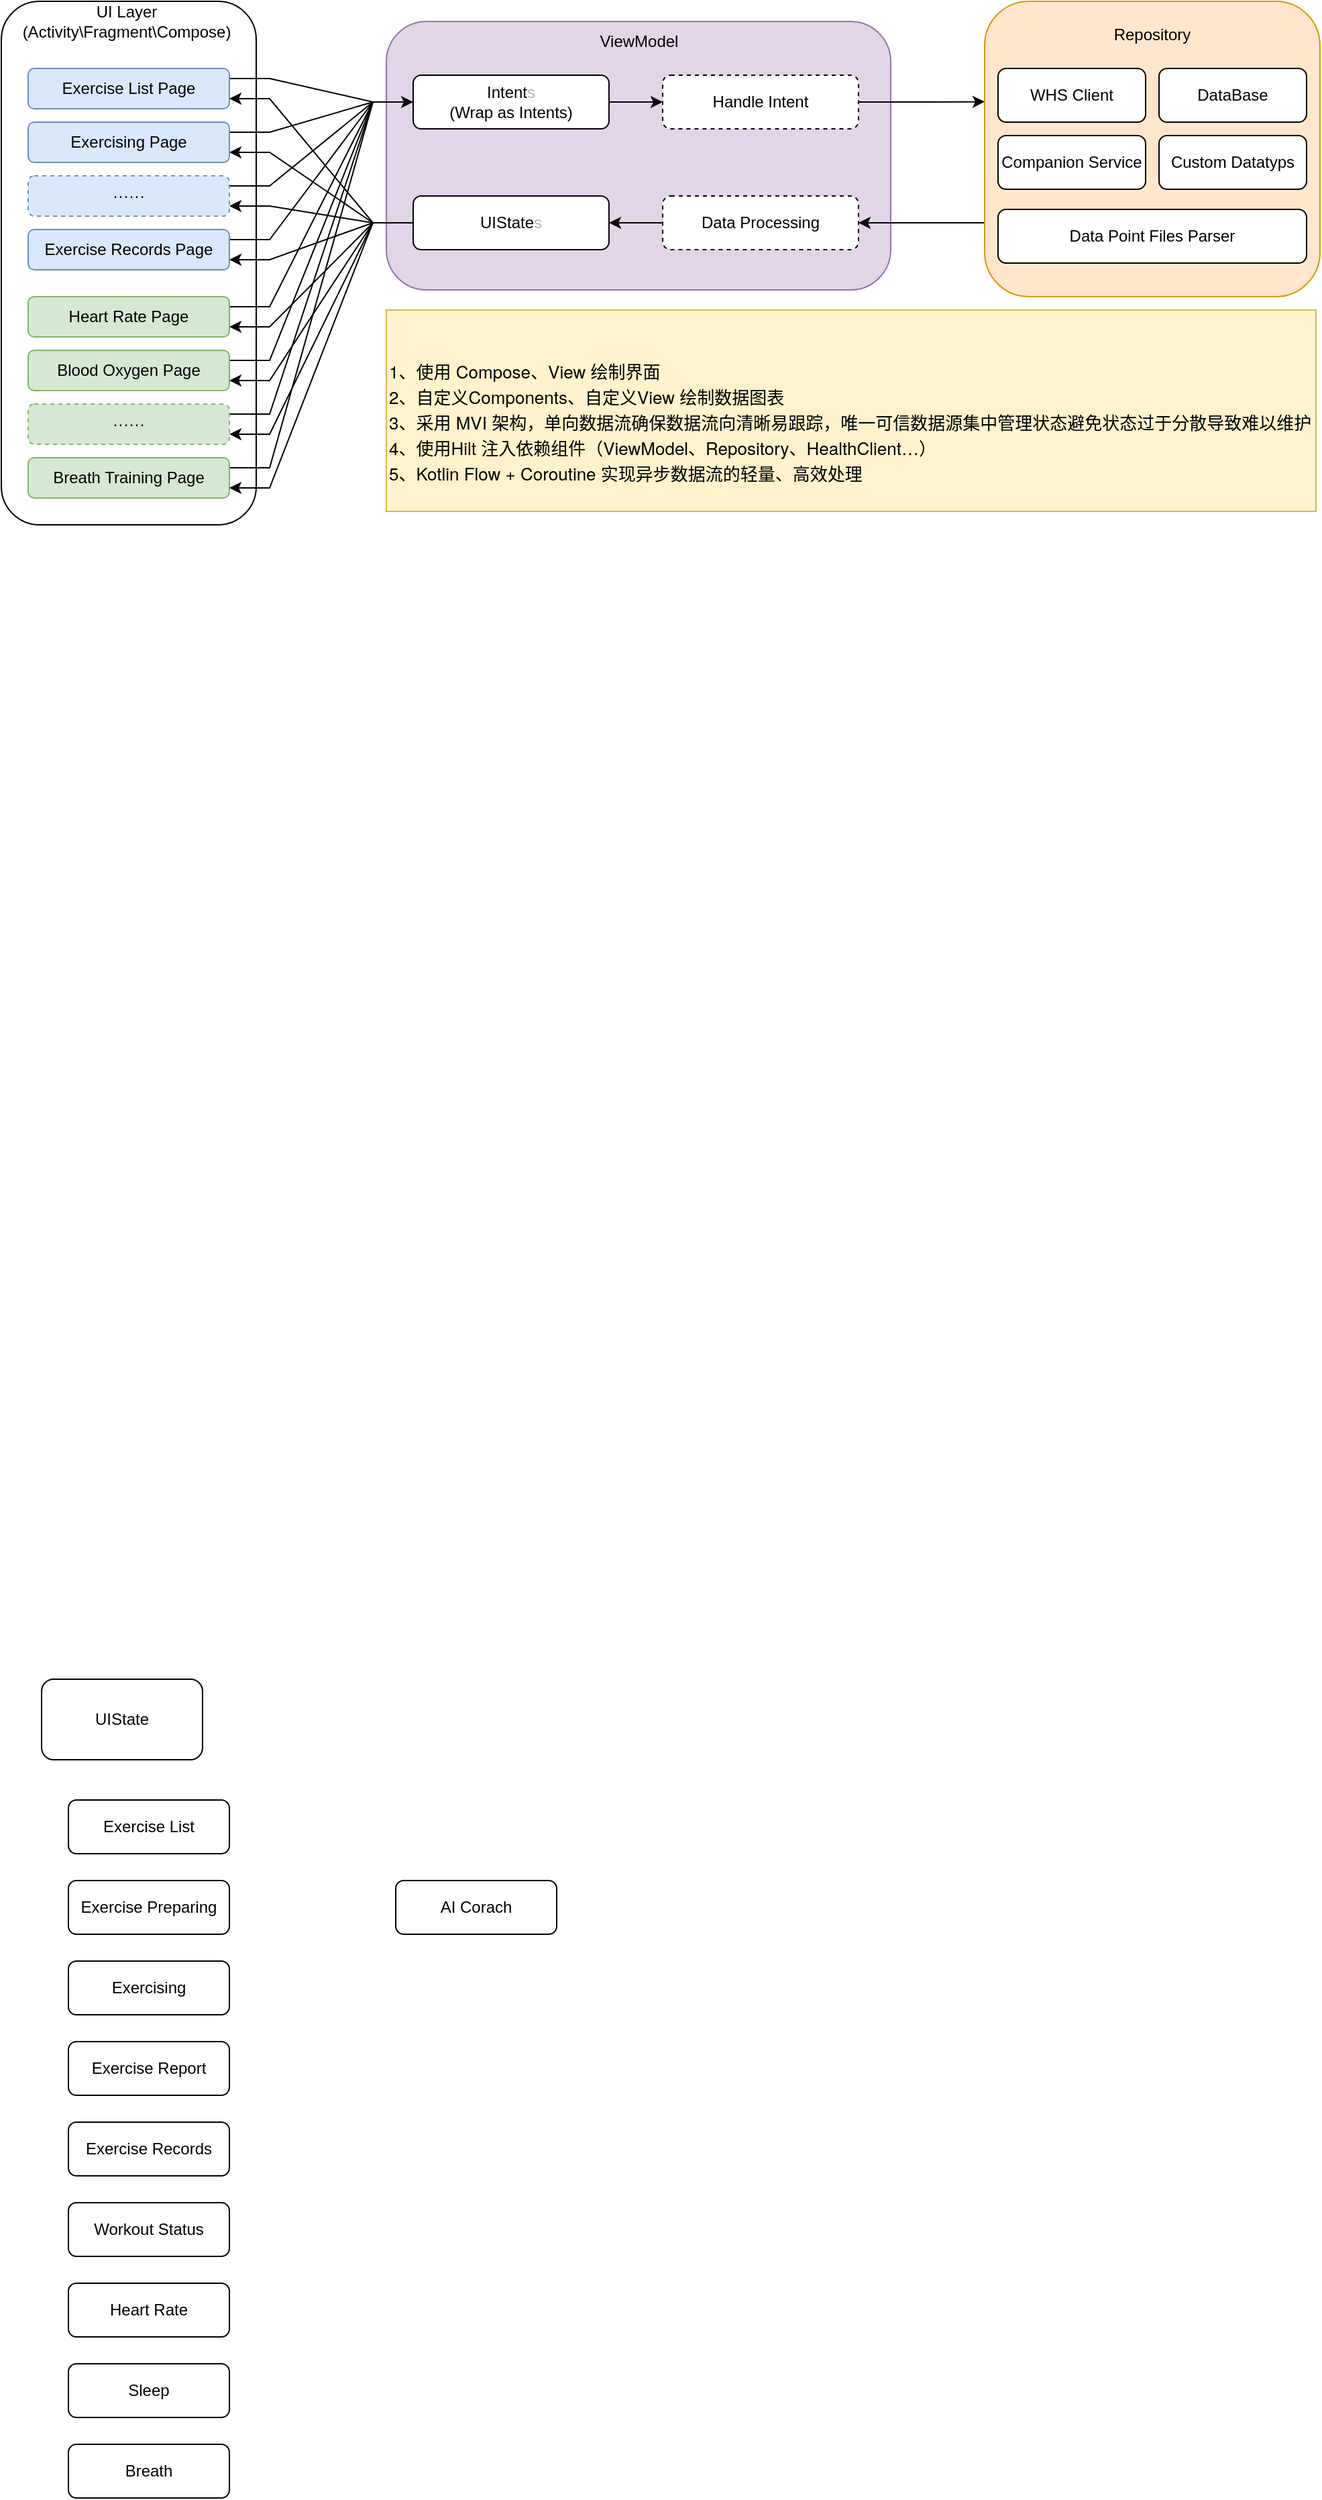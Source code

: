 <mxfile version="28.0.4">
  <diagram name="第 1 页" id="or1H6w1kSN3DtoS8Jrvq">
    <mxGraphModel dx="1410" dy="-378" grid="1" gridSize="10" guides="1" tooltips="1" connect="1" arrows="1" fold="1" page="1" pageScale="1" pageWidth="827" pageHeight="1169" math="0" shadow="0">
      <root>
        <mxCell id="0" />
        <mxCell id="1" parent="0" />
        <mxCell id="gVK-SHgWHHWxs3bkRkGg-60" value="" style="rounded=1;whiteSpace=wrap;html=1;fillColor=#e1d5e7;strokeColor=#9673a6;" vertex="1" parent="1">
          <mxGeometry x="387" y="1225" width="376" height="200" as="geometry" />
        </mxCell>
        <mxCell id="gVK-SHgWHHWxs3bkRkGg-6" value="" style="rounded=1;whiteSpace=wrap;html=1;" vertex="1" parent="1">
          <mxGeometry x="100" y="1210" width="190" height="390" as="geometry" />
        </mxCell>
        <mxCell id="gVK-SHgWHHWxs3bkRkGg-12" value="Exercise List" style="rounded=1;whiteSpace=wrap;html=1;" vertex="1" parent="1">
          <mxGeometry x="150" y="2550" width="120" height="40" as="geometry" />
        </mxCell>
        <mxCell id="gVK-SHgWHHWxs3bkRkGg-13" value="Exercise Preparing" style="rounded=1;whiteSpace=wrap;html=1;" vertex="1" parent="1">
          <mxGeometry x="150" y="2610" width="120" height="40" as="geometry" />
        </mxCell>
        <mxCell id="gVK-SHgWHHWxs3bkRkGg-14" value="Exercising" style="rounded=1;whiteSpace=wrap;html=1;" vertex="1" parent="1">
          <mxGeometry x="150" y="2670" width="120" height="40" as="geometry" />
        </mxCell>
        <mxCell id="gVK-SHgWHHWxs3bkRkGg-15" value="Exercise Report" style="rounded=1;whiteSpace=wrap;html=1;" vertex="1" parent="1">
          <mxGeometry x="150" y="2730" width="120" height="40" as="geometry" />
        </mxCell>
        <mxCell id="gVK-SHgWHHWxs3bkRkGg-16" value="Exercise Records" style="rounded=1;whiteSpace=wrap;html=1;" vertex="1" parent="1">
          <mxGeometry x="150" y="2790" width="120" height="40" as="geometry" />
        </mxCell>
        <mxCell id="gVK-SHgWHHWxs3bkRkGg-17" value="Heart Rate" style="rounded=1;whiteSpace=wrap;html=1;" vertex="1" parent="1">
          <mxGeometry x="150" y="2910" width="120" height="40" as="geometry" />
        </mxCell>
        <mxCell id="gVK-SHgWHHWxs3bkRkGg-18" value="Sleep" style="rounded=1;whiteSpace=wrap;html=1;" vertex="1" parent="1">
          <mxGeometry x="150" y="2970" width="120" height="40" as="geometry" />
        </mxCell>
        <mxCell id="gVK-SHgWHHWxs3bkRkGg-19" value="Workout Status" style="rounded=1;whiteSpace=wrap;html=1;" vertex="1" parent="1">
          <mxGeometry x="150" y="2850" width="120" height="40" as="geometry" />
        </mxCell>
        <mxCell id="gVK-SHgWHHWxs3bkRkGg-20" value="AI Corach" style="rounded=1;whiteSpace=wrap;html=1;" vertex="1" parent="1">
          <mxGeometry x="394" y="2610" width="120" height="40" as="geometry" />
        </mxCell>
        <mxCell id="gVK-SHgWHHWxs3bkRkGg-21" value="Breath" style="rounded=1;whiteSpace=wrap;html=1;" vertex="1" parent="1">
          <mxGeometry x="150" y="3030" width="120" height="40" as="geometry" />
        </mxCell>
        <mxCell id="gVK-SHgWHHWxs3bkRkGg-22" value="UI Layer&lt;div&gt;(Activity\Fragment\Compose)&lt;/div&gt;" style="text;html=1;align=center;verticalAlign=middle;whiteSpace=wrap;rounded=0;" vertex="1" parent="1">
          <mxGeometry x="111.25" y="1210" width="165" height="30" as="geometry" />
        </mxCell>
        <mxCell id="gVK-SHgWHHWxs3bkRkGg-32" style="rounded=0;orthogonalLoop=1;jettySize=auto;html=1;exitX=1;exitY=0.25;exitDx=0;exitDy=0;entryX=0;entryY=0.5;entryDx=0;entryDy=0;endArrow=none;endFill=0;edgeStyle=entityRelationEdgeStyle;" edge="1" parent="1" source="gVK-SHgWHHWxs3bkRkGg-23" target="gVK-SHgWHHWxs3bkRkGg-31">
          <mxGeometry relative="1" as="geometry" />
        </mxCell>
        <mxCell id="gVK-SHgWHHWxs3bkRkGg-23" value="Exercise List Page" style="rounded=1;whiteSpace=wrap;html=1;fillColor=#dae8fc;strokeColor=#6c8ebf;" vertex="1" parent="1">
          <mxGeometry x="120" y="1260" width="150" height="30" as="geometry" />
        </mxCell>
        <mxCell id="gVK-SHgWHHWxs3bkRkGg-33" style="rounded=0;orthogonalLoop=1;jettySize=auto;html=1;exitX=1;exitY=0.25;exitDx=0;exitDy=0;entryX=0;entryY=0.5;entryDx=0;entryDy=0;endArrow=none;endFill=0;edgeStyle=entityRelationEdgeStyle;" edge="1" parent="1" source="gVK-SHgWHHWxs3bkRkGg-24" target="gVK-SHgWHHWxs3bkRkGg-31">
          <mxGeometry relative="1" as="geometry" />
        </mxCell>
        <mxCell id="gVK-SHgWHHWxs3bkRkGg-24" value="Exercising Page" style="rounded=1;whiteSpace=wrap;html=1;fillColor=#dae8fc;strokeColor=#6c8ebf;" vertex="1" parent="1">
          <mxGeometry x="120" y="1300" width="150" height="30" as="geometry" />
        </mxCell>
        <mxCell id="gVK-SHgWHHWxs3bkRkGg-34" style="rounded=0;orthogonalLoop=1;jettySize=auto;html=1;exitX=1;exitY=0.25;exitDx=0;exitDy=0;entryX=0;entryY=0.5;entryDx=0;entryDy=0;endArrow=none;endFill=0;edgeStyle=entityRelationEdgeStyle;" edge="1" parent="1" source="gVK-SHgWHHWxs3bkRkGg-25" target="gVK-SHgWHHWxs3bkRkGg-31">
          <mxGeometry relative="1" as="geometry" />
        </mxCell>
        <mxCell id="gVK-SHgWHHWxs3bkRkGg-25" value="······" style="rounded=1;whiteSpace=wrap;html=1;fillColor=#dae8fc;strokeColor=#6c8ebf;dashed=1;" vertex="1" parent="1">
          <mxGeometry x="120" y="1340" width="150" height="30" as="geometry" />
        </mxCell>
        <mxCell id="gVK-SHgWHHWxs3bkRkGg-36" style="rounded=0;orthogonalLoop=1;jettySize=auto;html=1;exitX=1;exitY=0.25;exitDx=0;exitDy=0;entryX=0;entryY=0.5;entryDx=0;entryDy=0;endArrow=none;endFill=0;edgeStyle=entityRelationEdgeStyle;" edge="1" parent="1" source="gVK-SHgWHHWxs3bkRkGg-26" target="gVK-SHgWHHWxs3bkRkGg-31">
          <mxGeometry relative="1" as="geometry" />
        </mxCell>
        <mxCell id="gVK-SHgWHHWxs3bkRkGg-26" value="Heart Rate Page" style="rounded=1;whiteSpace=wrap;html=1;fillColor=#d5e8d4;strokeColor=#82b366;" vertex="1" parent="1">
          <mxGeometry x="120" y="1430" width="150" height="30" as="geometry" />
        </mxCell>
        <mxCell id="gVK-SHgWHHWxs3bkRkGg-37" style="rounded=0;orthogonalLoop=1;jettySize=auto;html=1;exitX=1;exitY=0.25;exitDx=0;exitDy=0;entryX=0;entryY=0.5;entryDx=0;entryDy=0;endArrow=none;endFill=0;edgeStyle=entityRelationEdgeStyle;" edge="1" parent="1" source="gVK-SHgWHHWxs3bkRkGg-27" target="gVK-SHgWHHWxs3bkRkGg-31">
          <mxGeometry relative="1" as="geometry" />
        </mxCell>
        <mxCell id="gVK-SHgWHHWxs3bkRkGg-27" value="Blood Oxygen Page" style="rounded=1;whiteSpace=wrap;html=1;fillColor=#d5e8d4;strokeColor=#82b366;" vertex="1" parent="1">
          <mxGeometry x="120" y="1470" width="150" height="30" as="geometry" />
        </mxCell>
        <mxCell id="gVK-SHgWHHWxs3bkRkGg-39" style="rounded=0;orthogonalLoop=1;jettySize=auto;html=1;exitX=1;exitY=0.25;exitDx=0;exitDy=0;entryX=0;entryY=0.5;entryDx=0;entryDy=0;endArrow=none;endFill=0;edgeStyle=entityRelationEdgeStyle;" edge="1" parent="1" source="gVK-SHgWHHWxs3bkRkGg-28" target="gVK-SHgWHHWxs3bkRkGg-31">
          <mxGeometry relative="1" as="geometry" />
        </mxCell>
        <mxCell id="gVK-SHgWHHWxs3bkRkGg-28" value="Breath Training Page" style="rounded=1;whiteSpace=wrap;html=1;fillColor=#d5e8d4;strokeColor=#82b366;" vertex="1" parent="1">
          <mxGeometry x="120" y="1550" width="150" height="30" as="geometry" />
        </mxCell>
        <mxCell id="gVK-SHgWHHWxs3bkRkGg-38" style="rounded=0;orthogonalLoop=1;jettySize=auto;html=1;exitX=1;exitY=0.25;exitDx=0;exitDy=0;entryX=0;entryY=0.5;entryDx=0;entryDy=0;endArrow=none;endFill=0;edgeStyle=entityRelationEdgeStyle;" edge="1" parent="1" source="gVK-SHgWHHWxs3bkRkGg-29" target="gVK-SHgWHHWxs3bkRkGg-31">
          <mxGeometry relative="1" as="geometry" />
        </mxCell>
        <mxCell id="gVK-SHgWHHWxs3bkRkGg-29" value="······" style="rounded=1;whiteSpace=wrap;html=1;fillColor=#d5e8d4;strokeColor=#82b366;dashed=1;" vertex="1" parent="1">
          <mxGeometry x="120" y="1510" width="150" height="30" as="geometry" />
        </mxCell>
        <mxCell id="gVK-SHgWHHWxs3bkRkGg-35" style="rounded=0;orthogonalLoop=1;jettySize=auto;html=1;exitX=1;exitY=0.25;exitDx=0;exitDy=0;entryX=0;entryY=0.5;entryDx=0;entryDy=0;endArrow=classic;endFill=1;edgeStyle=entityRelationEdgeStyle;" edge="1" parent="1" source="gVK-SHgWHHWxs3bkRkGg-30" target="gVK-SHgWHHWxs3bkRkGg-31">
          <mxGeometry relative="1" as="geometry" />
        </mxCell>
        <mxCell id="gVK-SHgWHHWxs3bkRkGg-30" value="Exercise Records Page" style="rounded=1;whiteSpace=wrap;html=1;fillColor=#dae8fc;strokeColor=#6c8ebf;" vertex="1" parent="1">
          <mxGeometry x="120" y="1380" width="150" height="30" as="geometry" />
        </mxCell>
        <mxCell id="gVK-SHgWHHWxs3bkRkGg-63" style="edgeStyle=orthogonalEdgeStyle;rounded=0;orthogonalLoop=1;jettySize=auto;html=1;entryX=0;entryY=0.5;entryDx=0;entryDy=0;" edge="1" parent="1" source="gVK-SHgWHHWxs3bkRkGg-31" target="gVK-SHgWHHWxs3bkRkGg-62">
          <mxGeometry relative="1" as="geometry" />
        </mxCell>
        <mxCell id="gVK-SHgWHHWxs3bkRkGg-31" value="Intent&lt;span style=&quot;color: rgb(179, 179, 179);&quot;&gt;s&lt;/span&gt;&lt;div&gt;(Wrap as Intents)&lt;/div&gt;" style="rounded=1;whiteSpace=wrap;html=1;" vertex="1" parent="1">
          <mxGeometry x="407" y="1265" width="146" height="40" as="geometry" />
        </mxCell>
        <mxCell id="gVK-SHgWHHWxs3bkRkGg-40" value="UIState" style="rounded=1;whiteSpace=wrap;html=1;" vertex="1" parent="1">
          <mxGeometry x="130" y="2460" width="120" height="60" as="geometry" />
        </mxCell>
        <mxCell id="gVK-SHgWHHWxs3bkRkGg-52" style="edgeStyle=entityRelationEdgeStyle;rounded=0;orthogonalLoop=1;jettySize=auto;html=1;exitX=0;exitY=0.5;exitDx=0;exitDy=0;entryX=1;entryY=0.75;entryDx=0;entryDy=0;" edge="1" parent="1" source="gVK-SHgWHHWxs3bkRkGg-51" target="gVK-SHgWHHWxs3bkRkGg-28">
          <mxGeometry relative="1" as="geometry" />
        </mxCell>
        <mxCell id="gVK-SHgWHHWxs3bkRkGg-53" style="edgeStyle=entityRelationEdgeStyle;rounded=0;orthogonalLoop=1;jettySize=auto;html=1;exitX=0;exitY=0.5;exitDx=0;exitDy=0;entryX=1;entryY=0.75;entryDx=0;entryDy=0;" edge="1" parent="1" source="gVK-SHgWHHWxs3bkRkGg-51" target="gVK-SHgWHHWxs3bkRkGg-29">
          <mxGeometry relative="1" as="geometry" />
        </mxCell>
        <mxCell id="gVK-SHgWHHWxs3bkRkGg-54" style="edgeStyle=entityRelationEdgeStyle;rounded=0;orthogonalLoop=1;jettySize=auto;html=1;exitX=0;exitY=0.5;exitDx=0;exitDy=0;entryX=1;entryY=0.75;entryDx=0;entryDy=0;" edge="1" parent="1" source="gVK-SHgWHHWxs3bkRkGg-51" target="gVK-SHgWHHWxs3bkRkGg-27">
          <mxGeometry relative="1" as="geometry" />
        </mxCell>
        <mxCell id="gVK-SHgWHHWxs3bkRkGg-55" style="edgeStyle=entityRelationEdgeStyle;rounded=0;orthogonalLoop=1;jettySize=auto;html=1;exitX=0;exitY=0.5;exitDx=0;exitDy=0;entryX=1;entryY=0.75;entryDx=0;entryDy=0;" edge="1" parent="1" source="gVK-SHgWHHWxs3bkRkGg-51" target="gVK-SHgWHHWxs3bkRkGg-26">
          <mxGeometry relative="1" as="geometry" />
        </mxCell>
        <mxCell id="gVK-SHgWHHWxs3bkRkGg-56" style="edgeStyle=entityRelationEdgeStyle;rounded=0;orthogonalLoop=1;jettySize=auto;html=1;exitX=0;exitY=0.5;exitDx=0;exitDy=0;entryX=1;entryY=0.75;entryDx=0;entryDy=0;" edge="1" parent="1" source="gVK-SHgWHHWxs3bkRkGg-51" target="gVK-SHgWHHWxs3bkRkGg-30">
          <mxGeometry relative="1" as="geometry" />
        </mxCell>
        <mxCell id="gVK-SHgWHHWxs3bkRkGg-57" style="edgeStyle=entityRelationEdgeStyle;rounded=0;orthogonalLoop=1;jettySize=auto;html=1;exitX=0;exitY=0.5;exitDx=0;exitDy=0;entryX=1;entryY=0.75;entryDx=0;entryDy=0;" edge="1" parent="1" source="gVK-SHgWHHWxs3bkRkGg-51" target="gVK-SHgWHHWxs3bkRkGg-25">
          <mxGeometry relative="1" as="geometry" />
        </mxCell>
        <mxCell id="gVK-SHgWHHWxs3bkRkGg-58" style="edgeStyle=entityRelationEdgeStyle;rounded=0;orthogonalLoop=1;jettySize=auto;html=1;exitX=0;exitY=0.5;exitDx=0;exitDy=0;entryX=1;entryY=0.75;entryDx=0;entryDy=0;" edge="1" parent="1" source="gVK-SHgWHHWxs3bkRkGg-51" target="gVK-SHgWHHWxs3bkRkGg-24">
          <mxGeometry relative="1" as="geometry" />
        </mxCell>
        <mxCell id="gVK-SHgWHHWxs3bkRkGg-59" style="edgeStyle=entityRelationEdgeStyle;rounded=0;orthogonalLoop=1;jettySize=auto;html=1;exitX=0;exitY=0.5;exitDx=0;exitDy=0;entryX=1;entryY=0.75;entryDx=0;entryDy=0;" edge="1" parent="1" source="gVK-SHgWHHWxs3bkRkGg-51" target="gVK-SHgWHHWxs3bkRkGg-23">
          <mxGeometry relative="1" as="geometry" />
        </mxCell>
        <mxCell id="gVK-SHgWHHWxs3bkRkGg-51" value="UIState&lt;span style=&quot;color: rgb(179, 179, 179);&quot;&gt;s&lt;/span&gt;" style="rounded=1;whiteSpace=wrap;html=1;" vertex="1" parent="1">
          <mxGeometry x="407" y="1355" width="146" height="40" as="geometry" />
        </mxCell>
        <mxCell id="gVK-SHgWHHWxs3bkRkGg-61" value="&lt;div&gt;ViewModel&lt;/div&gt;" style="text;html=1;align=center;verticalAlign=middle;whiteSpace=wrap;rounded=0;" vertex="1" parent="1">
          <mxGeometry x="492.5" y="1225" width="165" height="30" as="geometry" />
        </mxCell>
        <mxCell id="gVK-SHgWHHWxs3bkRkGg-62" value="Handle Intent" style="rounded=1;whiteSpace=wrap;html=1;dashed=1;" vertex="1" parent="1">
          <mxGeometry x="593" y="1265" width="146" height="40" as="geometry" />
        </mxCell>
        <mxCell id="gVK-SHgWHHWxs3bkRkGg-89" style="edgeStyle=orthogonalEdgeStyle;rounded=0;orthogonalLoop=1;jettySize=auto;html=1;exitX=0;exitY=0.75;exitDx=0;exitDy=0;entryX=1;entryY=0.5;entryDx=0;entryDy=0;" edge="1" parent="1" source="gVK-SHgWHHWxs3bkRkGg-65" target="gVK-SHgWHHWxs3bkRkGg-88">
          <mxGeometry relative="1" as="geometry" />
        </mxCell>
        <mxCell id="gVK-SHgWHHWxs3bkRkGg-65" value="" style="rounded=1;whiteSpace=wrap;html=1;fillColor=#ffe6cc;strokeColor=#d79b00;" vertex="1" parent="1">
          <mxGeometry x="833" y="1210" width="250" height="220" as="geometry" />
        </mxCell>
        <mxCell id="gVK-SHgWHHWxs3bkRkGg-67" value="DataBase" style="rounded=1;whiteSpace=wrap;html=1;" vertex="1" parent="1">
          <mxGeometry x="963" y="1260" width="110" height="40" as="geometry" />
        </mxCell>
        <mxCell id="gVK-SHgWHHWxs3bkRkGg-75" value="Repository" style="text;html=1;align=center;verticalAlign=middle;whiteSpace=wrap;rounded=0;" vertex="1" parent="1">
          <mxGeometry x="928" y="1220" width="60" height="30" as="geometry" />
        </mxCell>
        <mxCell id="gVK-SHgWHHWxs3bkRkGg-77" value="&lt;span style=&quot;text-align: start; white-space: pre;&quot;&gt;Companion Service&lt;/span&gt;" style="rounded=1;whiteSpace=wrap;html=1;" vertex="1" parent="1">
          <mxGeometry x="843" y="1310" width="110" height="40" as="geometry" />
        </mxCell>
        <mxCell id="gVK-SHgWHHWxs3bkRkGg-78" value="Custom Datatyps" style="rounded=1;whiteSpace=wrap;html=1;" vertex="1" parent="1">
          <mxGeometry x="963" y="1310" width="110" height="40" as="geometry" />
        </mxCell>
        <mxCell id="gVK-SHgWHHWxs3bkRkGg-82" value="Data Point Files Parser" style="rounded=1;whiteSpace=wrap;html=1;" vertex="1" parent="1">
          <mxGeometry x="843" y="1365" width="230" height="40" as="geometry" />
        </mxCell>
        <mxCell id="gVK-SHgWHHWxs3bkRkGg-87" value="WHS Client" style="rounded=1;whiteSpace=wrap;html=1;" vertex="1" parent="1">
          <mxGeometry x="843" y="1260" width="110" height="40" as="geometry" />
        </mxCell>
        <mxCell id="gVK-SHgWHHWxs3bkRkGg-90" style="edgeStyle=orthogonalEdgeStyle;rounded=0;orthogonalLoop=1;jettySize=auto;html=1;exitX=0;exitY=0.5;exitDx=0;exitDy=0;entryX=1;entryY=0.5;entryDx=0;entryDy=0;" edge="1" parent="1" source="gVK-SHgWHHWxs3bkRkGg-88" target="gVK-SHgWHHWxs3bkRkGg-51">
          <mxGeometry relative="1" as="geometry" />
        </mxCell>
        <mxCell id="gVK-SHgWHHWxs3bkRkGg-88" value="Data Processing" style="rounded=1;whiteSpace=wrap;html=1;dashed=1;" vertex="1" parent="1">
          <mxGeometry x="593" y="1355" width="146" height="40" as="geometry" />
        </mxCell>
        <mxCell id="gVK-SHgWHHWxs3bkRkGg-91" style="edgeStyle=orthogonalEdgeStyle;rounded=0;orthogonalLoop=1;jettySize=auto;html=1;exitX=1;exitY=0.5;exitDx=0;exitDy=0;entryX=0;entryY=0.34;entryDx=0;entryDy=0;entryPerimeter=0;" edge="1" parent="1" source="gVK-SHgWHHWxs3bkRkGg-62" target="gVK-SHgWHHWxs3bkRkGg-65">
          <mxGeometry relative="1" as="geometry" />
        </mxCell>
        <mxCell id="gVK-SHgWHHWxs3bkRkGg-92" value="&lt;h1 style=&quot;margin-top: 0px; margin-bottom: 0px;&quot;&gt;&lt;br&gt;&lt;/h1&gt;&lt;p style=&quot;margin: 0px; font-style: normal; font-variant-caps: normal; font-width: normal; font-size: 13px; line-height: normal; font-family: &amp;quot;Helvetica Neue&amp;quot;; font-size-adjust: none; font-kerning: auto; font-variant-alternates: normal; font-variant-ligatures: normal; font-variant-numeric: normal; font-variant-east-asian: normal; font-variant-position: normal; font-variant-emoji: normal; font-feature-settings: normal; font-optical-sizing: auto; font-variation-settings: normal;&quot;&gt;1、使用 Compose、View 绘制界面&lt;/p&gt;&lt;p style=&quot;margin: 0px; font-style: normal; font-variant-caps: normal; font-width: normal; font-size: 13px; line-height: normal; font-family: &amp;quot;Helvetica Neue&amp;quot;; font-size-adjust: none; font-kerning: auto; font-variant-alternates: normal; font-variant-ligatures: normal; font-variant-numeric: normal; font-variant-east-asian: normal; font-variant-position: normal; font-variant-emoji: normal; font-feature-settings: normal; font-optical-sizing: auto; font-variation-settings: normal;&quot;&gt;2、自定义Components、自定义View 绘制数据图表&lt;/p&gt;&lt;p style=&quot;margin: 0px; font-style: normal; font-variant-caps: normal; font-width: normal; font-size: 13px; line-height: normal; font-family: &amp;quot;Helvetica Neue&amp;quot;; font-size-adjust: none; font-kerning: auto; font-variant-alternates: normal; font-variant-ligatures: normal; font-variant-numeric: normal; font-variant-east-asian: normal; font-variant-position: normal; font-variant-emoji: normal; font-feature-settings: normal; font-optical-sizing: auto; font-variation-settings: normal;&quot;&gt;3、采用 MVI 架构，单向数据流确保数据流向清晰易跟踪，唯一可信数据源集中管理状态避免状态过于分散导致难以维护&lt;/p&gt;&lt;p style=&quot;margin: 0px; font-style: normal; font-variant-caps: normal; font-width: normal; font-size: 13px; line-height: normal; font-family: &amp;quot;Helvetica Neue&amp;quot;; font-size-adjust: none; font-kerning: auto; font-variant-alternates: normal; font-variant-ligatures: normal; font-variant-numeric: normal; font-variant-east-asian: normal; font-variant-position: normal; font-variant-emoji: normal; font-feature-settings: normal; font-optical-sizing: auto; font-variation-settings: normal;&quot;&gt;4、使用Hilt 注入依赖组件（ViewModel、Repository、HealthClient…）&lt;/p&gt;&lt;p style=&quot;margin: 0px; font-style: normal; font-variant-caps: normal; font-width: normal; font-size: 13px; line-height: normal; font-family: &amp;quot;Helvetica Neue&amp;quot;; font-size-adjust: none; font-kerning: auto; font-variant-alternates: normal; font-variant-ligatures: normal; font-variant-numeric: normal; font-variant-east-asian: normal; font-variant-position: normal; font-variant-emoji: normal; font-feature-settings: normal; font-optical-sizing: auto; font-variation-settings: normal;&quot;&gt;5&lt;span style=&quot;font-style: normal; font-variant-caps: normal; font-width: normal; line-height: normal; font-family: &amp;quot;PingFang SC&amp;quot;; font-size-adjust: none; font-kerning: auto; font-variant-alternates: normal; font-variant-ligatures: normal; font-variant-numeric: normal; font-variant-east-asian: normal; font-variant-position: normal; font-variant-emoji: normal; font-feature-settings: normal; font-optical-sizing: auto; font-variation-settings: normal;&quot;&gt;、&lt;/span&gt;Kotlin Flow + Coroutine &lt;span style=&quot;font-style: normal; font-variant-caps: normal; font-width: normal; line-height: normal; font-family: &amp;quot;PingFang SC&amp;quot;; font-size-adjust: none; font-kerning: auto; font-variant-alternates: normal; font-variant-ligatures: normal; font-variant-numeric: normal; font-variant-east-asian: normal; font-variant-position: normal; font-variant-emoji: normal; font-feature-settings: normal; font-optical-sizing: auto; font-variation-settings: normal;&quot;&gt;实现异步数据流的轻量、高效处理&lt;/span&gt;&lt;/p&gt;" style="text;html=1;whiteSpace=wrap;overflow=hidden;rounded=0;fillColor=#fff2cc;strokeColor=#d6b656;" vertex="1" parent="1">
          <mxGeometry x="387" y="1440" width="693" height="150" as="geometry" />
        </mxCell>
      </root>
    </mxGraphModel>
  </diagram>
</mxfile>
